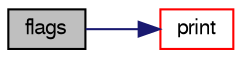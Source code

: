 digraph "flags"
{
  bgcolor="transparent";
  edge [fontname="FreeSans",fontsize="10",labelfontname="FreeSans",labelfontsize="10"];
  node [fontname="FreeSans",fontsize="10",shape=record];
  rankdir="LR";
  Node2713 [label="flags",height=0.2,width=0.4,color="black", fillcolor="grey75", style="filled", fontcolor="black"];
  Node2713 -> Node2714 [color="midnightblue",fontsize="10",style="solid",fontname="FreeSans"];
  Node2714 [label="print",height=0.2,width=0.4,color="red",URL="$a26258.html#aa61247f481294e0822e293753513bd29",tooltip="Print description of IOstream to Ostream. "];
}
